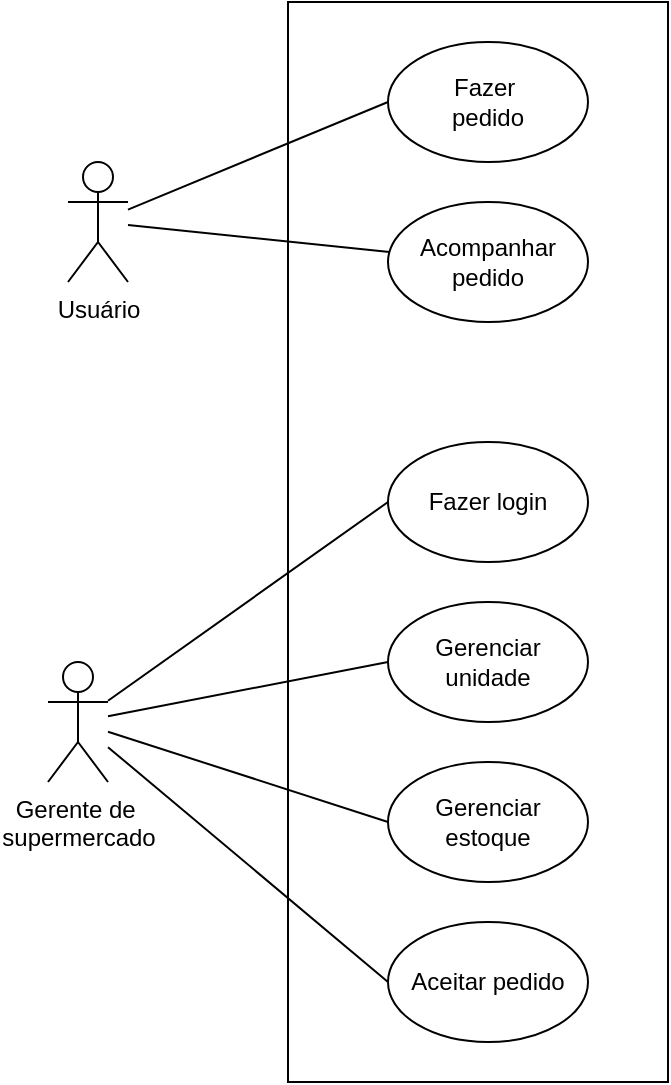 <mxfile version="22.0.8" type="device">
  <diagram name="Page-1" id="nxaZaKs9h91ab7KsYcNP">
    <mxGraphModel dx="1075" dy="714" grid="0" gridSize="10" guides="1" tooltips="1" connect="1" arrows="1" fold="1" page="1" pageScale="1" pageWidth="700" pageHeight="1000" math="0" shadow="0">
      <root>
        <mxCell id="0" />
        <mxCell id="1" parent="0" />
        <mxCell id="KvgvEyvhpmmz-9pyGIQr-7" style="rounded=0;orthogonalLoop=1;jettySize=auto;html=1;entryX=0;entryY=0.5;entryDx=0;entryDy=0;endArrow=none;endFill=0;" edge="1" parent="1" source="KvgvEyvhpmmz-9pyGIQr-2" target="KvgvEyvhpmmz-9pyGIQr-3">
          <mxGeometry relative="1" as="geometry" />
        </mxCell>
        <mxCell id="KvgvEyvhpmmz-9pyGIQr-9" style="rounded=0;orthogonalLoop=1;jettySize=auto;html=1;endArrow=none;endFill=0;" edge="1" parent="1" source="KvgvEyvhpmmz-9pyGIQr-2" target="KvgvEyvhpmmz-9pyGIQr-8">
          <mxGeometry relative="1" as="geometry" />
        </mxCell>
        <mxCell id="KvgvEyvhpmmz-9pyGIQr-2" value="Usuário" style="shape=umlActor;verticalLabelPosition=bottom;verticalAlign=top;html=1;outlineConnect=0;" vertex="1" parent="1">
          <mxGeometry x="205" y="310" width="30" height="60" as="geometry" />
        </mxCell>
        <mxCell id="KvgvEyvhpmmz-9pyGIQr-10" value="" style="whiteSpace=wrap;html=1;fillColor=none;" vertex="1" parent="1">
          <mxGeometry x="315" y="230" width="190" height="540" as="geometry" />
        </mxCell>
        <mxCell id="KvgvEyvhpmmz-9pyGIQr-3" value="&lt;div&gt;Fazer&amp;nbsp;&lt;/div&gt;&lt;div&gt;pedido&lt;/div&gt;" style="ellipse;whiteSpace=wrap;html=1;" vertex="1" parent="1">
          <mxGeometry x="365" y="250" width="100" height="60" as="geometry" />
        </mxCell>
        <mxCell id="KvgvEyvhpmmz-9pyGIQr-12" style="rounded=0;orthogonalLoop=1;jettySize=auto;html=1;entryX=0;entryY=0.5;entryDx=0;entryDy=0;endArrow=none;endFill=0;" edge="1" parent="1" source="KvgvEyvhpmmz-9pyGIQr-4" target="KvgvEyvhpmmz-9pyGIQr-11">
          <mxGeometry relative="1" as="geometry" />
        </mxCell>
        <mxCell id="KvgvEyvhpmmz-9pyGIQr-14" style="rounded=0;orthogonalLoop=1;jettySize=auto;html=1;entryX=0;entryY=0.5;entryDx=0;entryDy=0;endArrow=none;endFill=0;" edge="1" parent="1" source="KvgvEyvhpmmz-9pyGIQr-4" target="KvgvEyvhpmmz-9pyGIQr-13">
          <mxGeometry relative="1" as="geometry" />
        </mxCell>
        <mxCell id="KvgvEyvhpmmz-9pyGIQr-16" style="rounded=0;orthogonalLoop=1;jettySize=auto;html=1;entryX=0;entryY=0.5;entryDx=0;entryDy=0;endArrow=none;endFill=0;" edge="1" parent="1" source="KvgvEyvhpmmz-9pyGIQr-4" target="KvgvEyvhpmmz-9pyGIQr-15">
          <mxGeometry relative="1" as="geometry" />
        </mxCell>
        <mxCell id="KvgvEyvhpmmz-9pyGIQr-20" style="rounded=0;orthogonalLoop=1;jettySize=auto;html=1;entryX=0;entryY=0.5;entryDx=0;entryDy=0;endArrow=none;endFill=0;" edge="1" parent="1" source="KvgvEyvhpmmz-9pyGIQr-4" target="KvgvEyvhpmmz-9pyGIQr-19">
          <mxGeometry relative="1" as="geometry" />
        </mxCell>
        <mxCell id="KvgvEyvhpmmz-9pyGIQr-4" value="&lt;div&gt;Gerente de&amp;nbsp;&lt;/div&gt;&lt;div&gt;supermercado&lt;/div&gt;&lt;div&gt;&lt;br&gt;&lt;/div&gt;" style="shape=umlActor;verticalLabelPosition=bottom;verticalAlign=top;html=1;outlineConnect=0;" vertex="1" parent="1">
          <mxGeometry x="195" y="560" width="30" height="60" as="geometry" />
        </mxCell>
        <mxCell id="KvgvEyvhpmmz-9pyGIQr-8" value="Acompanhar pedido" style="ellipse;whiteSpace=wrap;html=1;" vertex="1" parent="1">
          <mxGeometry x="365" y="330" width="100" height="60" as="geometry" />
        </mxCell>
        <mxCell id="KvgvEyvhpmmz-9pyGIQr-11" value="Gerenciar unidade" style="ellipse;whiteSpace=wrap;html=1;" vertex="1" parent="1">
          <mxGeometry x="365" y="530" width="100" height="60" as="geometry" />
        </mxCell>
        <mxCell id="KvgvEyvhpmmz-9pyGIQr-13" value="Gerenciar estoque" style="ellipse;whiteSpace=wrap;html=1;" vertex="1" parent="1">
          <mxGeometry x="365" y="610" width="100" height="60" as="geometry" />
        </mxCell>
        <mxCell id="KvgvEyvhpmmz-9pyGIQr-15" value="Aceitar pedido" style="ellipse;whiteSpace=wrap;html=1;" vertex="1" parent="1">
          <mxGeometry x="365" y="690" width="100" height="60" as="geometry" />
        </mxCell>
        <mxCell id="KvgvEyvhpmmz-9pyGIQr-19" value="Fazer login" style="ellipse;whiteSpace=wrap;html=1;" vertex="1" parent="1">
          <mxGeometry x="365" y="450" width="100" height="60" as="geometry" />
        </mxCell>
      </root>
    </mxGraphModel>
  </diagram>
</mxfile>
